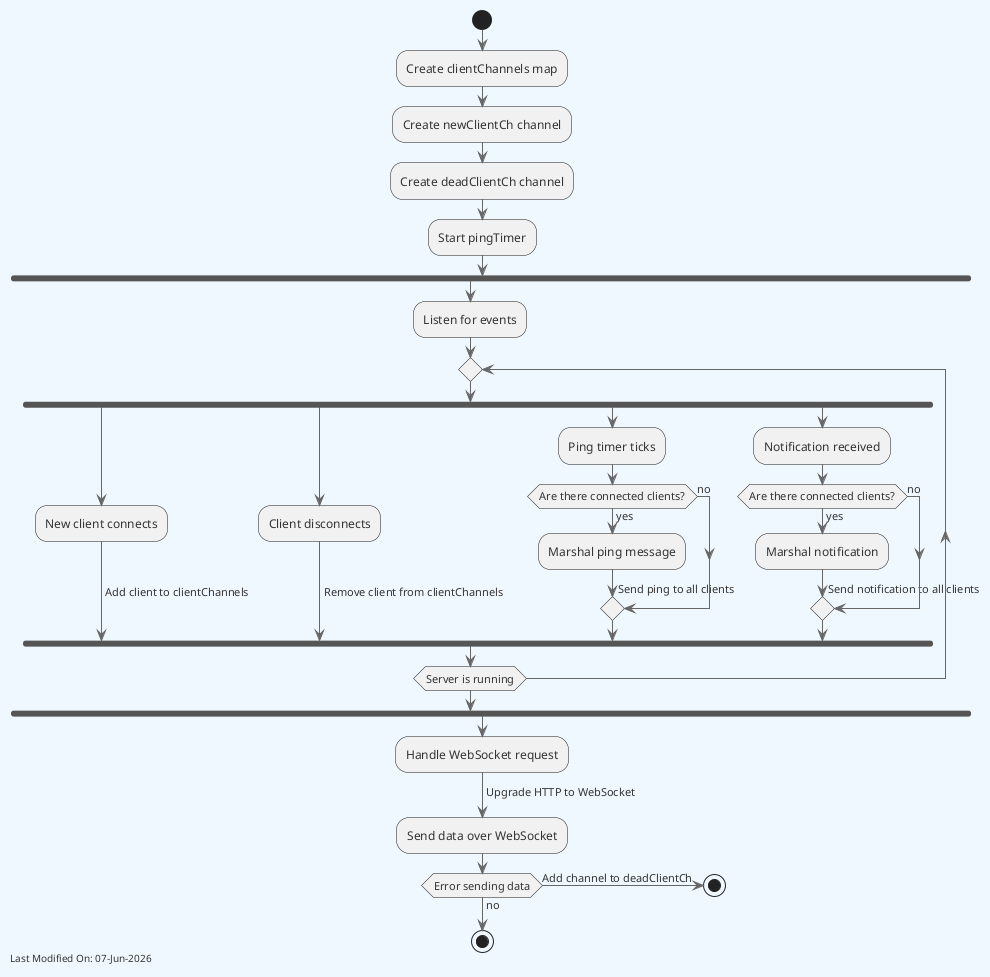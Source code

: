 @startuml
skinparam backgroundColor #F0F8FF
skinparam defaultFontColor #333333
skinparam arrowColor #666666

' Define borders for all elements
skinparam entity {
  BorderColor #666666
  BackgroundColor #DDDDDD
}

skinparam control {
  BorderColor #666666
  BackgroundColor #DDDDDD
}

skinparam participant {
  BorderColor #666666
  BackgroundColor #DDDDDD
}




start
:Create clientChannels map;
:Create newClientCh channel;
:Create deadClientCh channel;
:Start pingTimer;

fork
    :Listen for events;
    repeat
        fork
            :New client connects;
            ->Add client to clientChannels;
        fork again
            :Client disconnects;
            ->Remove client from clientChannels;
        fork again
            :Ping timer ticks;
            if (Are there connected clients?) then (yes)
                :Marshal ping message;
                ->Send ping to all clients;
            else (no)
            endif
        fork again
            :Notification received;
            if (Are there connected clients?) then (yes)
                :Marshal notification;
                ->Send notification to all clients;
            else (no)
            endif
        end fork
    repeat while (Server is running)
end fork

:Handle WebSocket request;
->Upgrade HTTP to WebSocket;
:Send data over WebSocket;
if (Error sending data) then (yes)
    ->Add channel to deadClientCh;
    stop
else (no)
endif

stop

left footer Last Modified On: %date("dd-MMM-yyyy")

@enduml

